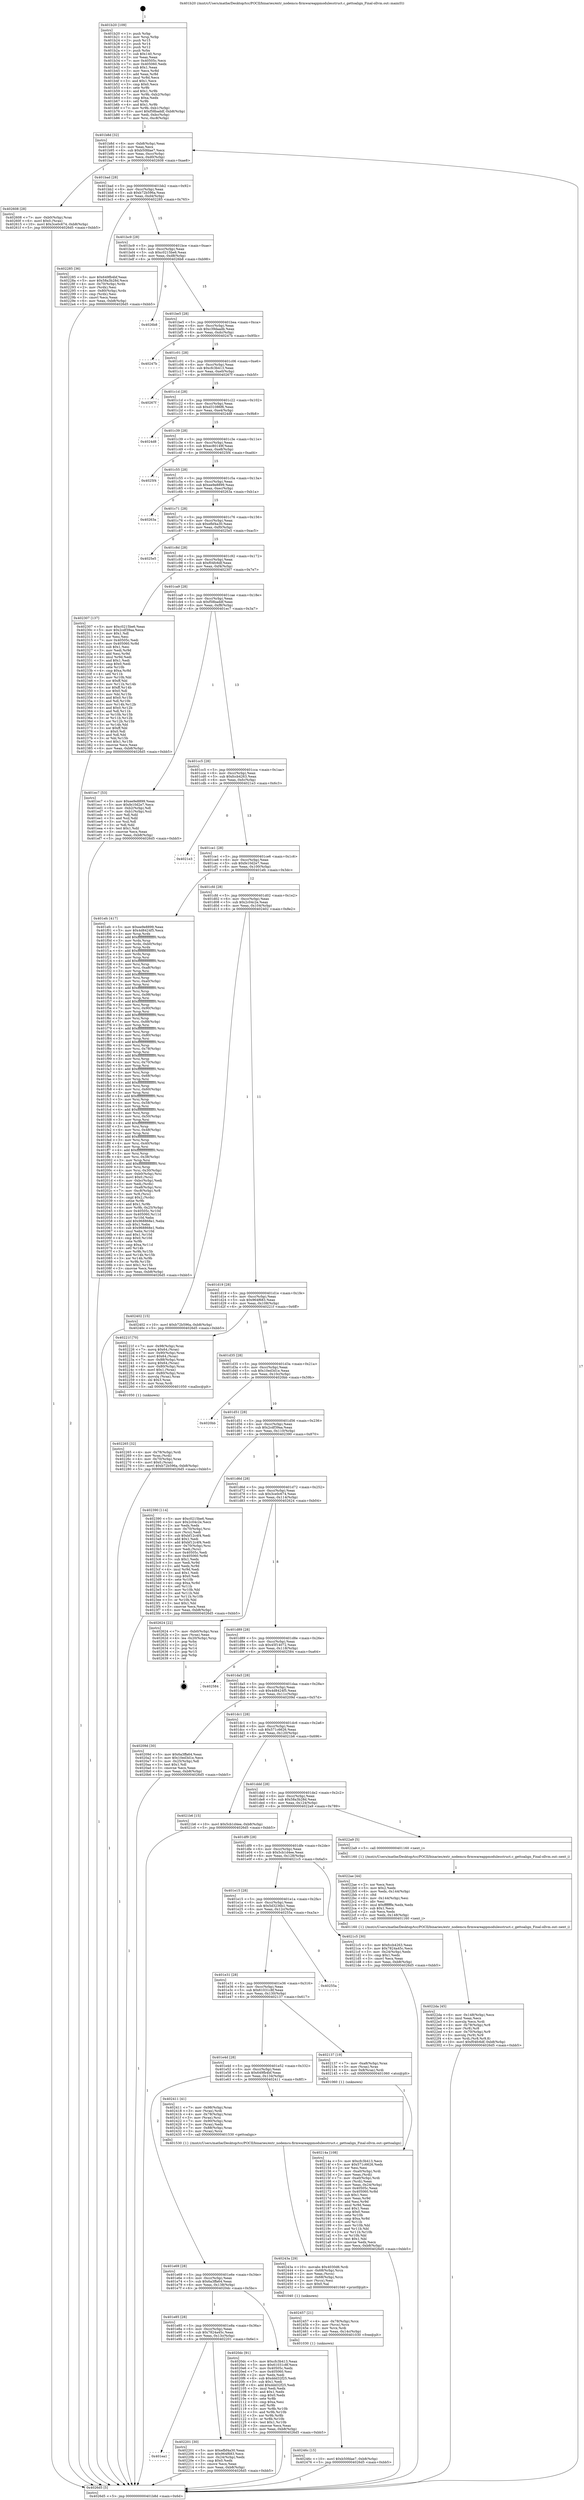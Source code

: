 digraph "0x401b20" {
  label = "0x401b20 (/mnt/c/Users/mathe/Desktop/tcc/POCII/binaries/extr_nodemcu-firmwareappmodulesstruct.c_gettoalign_Final-ollvm.out::main(0))"
  labelloc = "t"
  node[shape=record]

  Entry [label="",width=0.3,height=0.3,shape=circle,fillcolor=black,style=filled]
  "0x401b8d" [label="{
     0x401b8d [32]\l
     | [instrs]\l
     &nbsp;&nbsp;0x401b8d \<+6\>: mov -0xb8(%rbp),%eax\l
     &nbsp;&nbsp;0x401b93 \<+2\>: mov %eax,%ecx\l
     &nbsp;&nbsp;0x401b95 \<+6\>: sub $0xb50fdae7,%ecx\l
     &nbsp;&nbsp;0x401b9b \<+6\>: mov %eax,-0xcc(%rbp)\l
     &nbsp;&nbsp;0x401ba1 \<+6\>: mov %ecx,-0xd0(%rbp)\l
     &nbsp;&nbsp;0x401ba7 \<+6\>: je 0000000000402608 \<main+0xae8\>\l
  }"]
  "0x402608" [label="{
     0x402608 [28]\l
     | [instrs]\l
     &nbsp;&nbsp;0x402608 \<+7\>: mov -0xb0(%rbp),%rax\l
     &nbsp;&nbsp;0x40260f \<+6\>: movl $0x0,(%rax)\l
     &nbsp;&nbsp;0x402615 \<+10\>: movl $0x3ce0c674,-0xb8(%rbp)\l
     &nbsp;&nbsp;0x40261f \<+5\>: jmp 00000000004026d5 \<main+0xbb5\>\l
  }"]
  "0x401bad" [label="{
     0x401bad [28]\l
     | [instrs]\l
     &nbsp;&nbsp;0x401bad \<+5\>: jmp 0000000000401bb2 \<main+0x92\>\l
     &nbsp;&nbsp;0x401bb2 \<+6\>: mov -0xcc(%rbp),%eax\l
     &nbsp;&nbsp;0x401bb8 \<+5\>: sub $0xb72b596a,%eax\l
     &nbsp;&nbsp;0x401bbd \<+6\>: mov %eax,-0xd4(%rbp)\l
     &nbsp;&nbsp;0x401bc3 \<+6\>: je 0000000000402285 \<main+0x765\>\l
  }"]
  Exit [label="",width=0.3,height=0.3,shape=circle,fillcolor=black,style=filled,peripheries=2]
  "0x402285" [label="{
     0x402285 [36]\l
     | [instrs]\l
     &nbsp;&nbsp;0x402285 \<+5\>: mov $0x649fb4bf,%eax\l
     &nbsp;&nbsp;0x40228a \<+5\>: mov $0x58a3b28d,%ecx\l
     &nbsp;&nbsp;0x40228f \<+4\>: mov -0x70(%rbp),%rdx\l
     &nbsp;&nbsp;0x402293 \<+2\>: mov (%rdx),%esi\l
     &nbsp;&nbsp;0x402295 \<+4\>: mov -0x80(%rbp),%rdx\l
     &nbsp;&nbsp;0x402299 \<+2\>: cmp (%rdx),%esi\l
     &nbsp;&nbsp;0x40229b \<+3\>: cmovl %ecx,%eax\l
     &nbsp;&nbsp;0x40229e \<+6\>: mov %eax,-0xb8(%rbp)\l
     &nbsp;&nbsp;0x4022a4 \<+5\>: jmp 00000000004026d5 \<main+0xbb5\>\l
  }"]
  "0x401bc9" [label="{
     0x401bc9 [28]\l
     | [instrs]\l
     &nbsp;&nbsp;0x401bc9 \<+5\>: jmp 0000000000401bce \<main+0xae\>\l
     &nbsp;&nbsp;0x401bce \<+6\>: mov -0xcc(%rbp),%eax\l
     &nbsp;&nbsp;0x401bd4 \<+5\>: sub $0xc0215be6,%eax\l
     &nbsp;&nbsp;0x401bd9 \<+6\>: mov %eax,-0xd8(%rbp)\l
     &nbsp;&nbsp;0x401bdf \<+6\>: je 00000000004026b8 \<main+0xb98\>\l
  }"]
  "0x40246c" [label="{
     0x40246c [15]\l
     | [instrs]\l
     &nbsp;&nbsp;0x40246c \<+10\>: movl $0xb50fdae7,-0xb8(%rbp)\l
     &nbsp;&nbsp;0x402476 \<+5\>: jmp 00000000004026d5 \<main+0xbb5\>\l
  }"]
  "0x4026b8" [label="{
     0x4026b8\l
  }", style=dashed]
  "0x401be5" [label="{
     0x401be5 [28]\l
     | [instrs]\l
     &nbsp;&nbsp;0x401be5 \<+5\>: jmp 0000000000401bea \<main+0xca\>\l
     &nbsp;&nbsp;0x401bea \<+6\>: mov -0xcc(%rbp),%eax\l
     &nbsp;&nbsp;0x401bf0 \<+5\>: sub $0xc39daadb,%eax\l
     &nbsp;&nbsp;0x401bf5 \<+6\>: mov %eax,-0xdc(%rbp)\l
     &nbsp;&nbsp;0x401bfb \<+6\>: je 000000000040247b \<main+0x95b\>\l
  }"]
  "0x402457" [label="{
     0x402457 [21]\l
     | [instrs]\l
     &nbsp;&nbsp;0x402457 \<+4\>: mov -0x78(%rbp),%rcx\l
     &nbsp;&nbsp;0x40245b \<+3\>: mov (%rcx),%rcx\l
     &nbsp;&nbsp;0x40245e \<+3\>: mov %rcx,%rdi\l
     &nbsp;&nbsp;0x402461 \<+6\>: mov %eax,-0x14c(%rbp)\l
     &nbsp;&nbsp;0x402467 \<+5\>: call 0000000000401030 \<free@plt\>\l
     | [calls]\l
     &nbsp;&nbsp;0x401030 \{1\} (unknown)\l
  }"]
  "0x40247b" [label="{
     0x40247b\l
  }", style=dashed]
  "0x401c01" [label="{
     0x401c01 [28]\l
     | [instrs]\l
     &nbsp;&nbsp;0x401c01 \<+5\>: jmp 0000000000401c06 \<main+0xe6\>\l
     &nbsp;&nbsp;0x401c06 \<+6\>: mov -0xcc(%rbp),%eax\l
     &nbsp;&nbsp;0x401c0c \<+5\>: sub $0xcfc3b413,%eax\l
     &nbsp;&nbsp;0x401c11 \<+6\>: mov %eax,-0xe0(%rbp)\l
     &nbsp;&nbsp;0x401c17 \<+6\>: je 000000000040267f \<main+0xb5f\>\l
  }"]
  "0x40243a" [label="{
     0x40243a [29]\l
     | [instrs]\l
     &nbsp;&nbsp;0x40243a \<+10\>: movabs $0x4030d6,%rdi\l
     &nbsp;&nbsp;0x402444 \<+4\>: mov -0x68(%rbp),%rcx\l
     &nbsp;&nbsp;0x402448 \<+2\>: mov %eax,(%rcx)\l
     &nbsp;&nbsp;0x40244a \<+4\>: mov -0x68(%rbp),%rcx\l
     &nbsp;&nbsp;0x40244e \<+2\>: mov (%rcx),%esi\l
     &nbsp;&nbsp;0x402450 \<+2\>: mov $0x0,%al\l
     &nbsp;&nbsp;0x402452 \<+5\>: call 0000000000401040 \<printf@plt\>\l
     | [calls]\l
     &nbsp;&nbsp;0x401040 \{1\} (unknown)\l
  }"]
  "0x40267f" [label="{
     0x40267f\l
  }", style=dashed]
  "0x401c1d" [label="{
     0x401c1d [28]\l
     | [instrs]\l
     &nbsp;&nbsp;0x401c1d \<+5\>: jmp 0000000000401c22 \<main+0x102\>\l
     &nbsp;&nbsp;0x401c22 \<+6\>: mov -0xcc(%rbp),%eax\l
     &nbsp;&nbsp;0x401c28 \<+5\>: sub $0xd31086f6,%eax\l
     &nbsp;&nbsp;0x401c2d \<+6\>: mov %eax,-0xe4(%rbp)\l
     &nbsp;&nbsp;0x401c33 \<+6\>: je 00000000004024d8 \<main+0x9b8\>\l
  }"]
  "0x4022da" [label="{
     0x4022da [45]\l
     | [instrs]\l
     &nbsp;&nbsp;0x4022da \<+6\>: mov -0x148(%rbp),%ecx\l
     &nbsp;&nbsp;0x4022e0 \<+3\>: imul %eax,%ecx\l
     &nbsp;&nbsp;0x4022e3 \<+3\>: movslq %ecx,%rdi\l
     &nbsp;&nbsp;0x4022e6 \<+4\>: mov -0x78(%rbp),%r8\l
     &nbsp;&nbsp;0x4022ea \<+3\>: mov (%r8),%r8\l
     &nbsp;&nbsp;0x4022ed \<+4\>: mov -0x70(%rbp),%r9\l
     &nbsp;&nbsp;0x4022f1 \<+3\>: movslq (%r9),%r9\l
     &nbsp;&nbsp;0x4022f4 \<+4\>: mov %rdi,(%r8,%r9,8)\l
     &nbsp;&nbsp;0x4022f8 \<+10\>: movl $0xf04fc6df,-0xb8(%rbp)\l
     &nbsp;&nbsp;0x402302 \<+5\>: jmp 00000000004026d5 \<main+0xbb5\>\l
  }"]
  "0x4024d8" [label="{
     0x4024d8\l
  }", style=dashed]
  "0x401c39" [label="{
     0x401c39 [28]\l
     | [instrs]\l
     &nbsp;&nbsp;0x401c39 \<+5\>: jmp 0000000000401c3e \<main+0x11e\>\l
     &nbsp;&nbsp;0x401c3e \<+6\>: mov -0xcc(%rbp),%eax\l
     &nbsp;&nbsp;0x401c44 \<+5\>: sub $0xec80149f,%eax\l
     &nbsp;&nbsp;0x401c49 \<+6\>: mov %eax,-0xe8(%rbp)\l
     &nbsp;&nbsp;0x401c4f \<+6\>: je 00000000004025f4 \<main+0xad4\>\l
  }"]
  "0x4022ae" [label="{
     0x4022ae [44]\l
     | [instrs]\l
     &nbsp;&nbsp;0x4022ae \<+2\>: xor %ecx,%ecx\l
     &nbsp;&nbsp;0x4022b0 \<+5\>: mov $0x2,%edx\l
     &nbsp;&nbsp;0x4022b5 \<+6\>: mov %edx,-0x144(%rbp)\l
     &nbsp;&nbsp;0x4022bb \<+1\>: cltd\l
     &nbsp;&nbsp;0x4022bc \<+6\>: mov -0x144(%rbp),%esi\l
     &nbsp;&nbsp;0x4022c2 \<+2\>: idiv %esi\l
     &nbsp;&nbsp;0x4022c4 \<+6\>: imul $0xfffffffe,%edx,%edx\l
     &nbsp;&nbsp;0x4022ca \<+3\>: sub $0x1,%ecx\l
     &nbsp;&nbsp;0x4022cd \<+2\>: sub %ecx,%edx\l
     &nbsp;&nbsp;0x4022cf \<+6\>: mov %edx,-0x148(%rbp)\l
     &nbsp;&nbsp;0x4022d5 \<+5\>: call 0000000000401160 \<next_i\>\l
     | [calls]\l
     &nbsp;&nbsp;0x401160 \{1\} (/mnt/c/Users/mathe/Desktop/tcc/POCII/binaries/extr_nodemcu-firmwareappmodulesstruct.c_gettoalign_Final-ollvm.out::next_i)\l
  }"]
  "0x4025f4" [label="{
     0x4025f4\l
  }", style=dashed]
  "0x401c55" [label="{
     0x401c55 [28]\l
     | [instrs]\l
     &nbsp;&nbsp;0x401c55 \<+5\>: jmp 0000000000401c5a \<main+0x13a\>\l
     &nbsp;&nbsp;0x401c5a \<+6\>: mov -0xcc(%rbp),%eax\l
     &nbsp;&nbsp;0x401c60 \<+5\>: sub $0xee9e8899,%eax\l
     &nbsp;&nbsp;0x401c65 \<+6\>: mov %eax,-0xec(%rbp)\l
     &nbsp;&nbsp;0x401c6b \<+6\>: je 000000000040263a \<main+0xb1a\>\l
  }"]
  "0x402265" [label="{
     0x402265 [32]\l
     | [instrs]\l
     &nbsp;&nbsp;0x402265 \<+4\>: mov -0x78(%rbp),%rdi\l
     &nbsp;&nbsp;0x402269 \<+3\>: mov %rax,(%rdi)\l
     &nbsp;&nbsp;0x40226c \<+4\>: mov -0x70(%rbp),%rax\l
     &nbsp;&nbsp;0x402270 \<+6\>: movl $0x0,(%rax)\l
     &nbsp;&nbsp;0x402276 \<+10\>: movl $0xb72b596a,-0xb8(%rbp)\l
     &nbsp;&nbsp;0x402280 \<+5\>: jmp 00000000004026d5 \<main+0xbb5\>\l
  }"]
  "0x40263a" [label="{
     0x40263a\l
  }", style=dashed]
  "0x401c71" [label="{
     0x401c71 [28]\l
     | [instrs]\l
     &nbsp;&nbsp;0x401c71 \<+5\>: jmp 0000000000401c76 \<main+0x156\>\l
     &nbsp;&nbsp;0x401c76 \<+6\>: mov -0xcc(%rbp),%eax\l
     &nbsp;&nbsp;0x401c7c \<+5\>: sub $0xefbf4a30,%eax\l
     &nbsp;&nbsp;0x401c81 \<+6\>: mov %eax,-0xf0(%rbp)\l
     &nbsp;&nbsp;0x401c87 \<+6\>: je 00000000004025e5 \<main+0xac5\>\l
  }"]
  "0x401ea1" [label="{
     0x401ea1\l
  }", style=dashed]
  "0x4025e5" [label="{
     0x4025e5\l
  }", style=dashed]
  "0x401c8d" [label="{
     0x401c8d [28]\l
     | [instrs]\l
     &nbsp;&nbsp;0x401c8d \<+5\>: jmp 0000000000401c92 \<main+0x172\>\l
     &nbsp;&nbsp;0x401c92 \<+6\>: mov -0xcc(%rbp),%eax\l
     &nbsp;&nbsp;0x401c98 \<+5\>: sub $0xf04fc6df,%eax\l
     &nbsp;&nbsp;0x401c9d \<+6\>: mov %eax,-0xf4(%rbp)\l
     &nbsp;&nbsp;0x401ca3 \<+6\>: je 0000000000402307 \<main+0x7e7\>\l
  }"]
  "0x402201" [label="{
     0x402201 [30]\l
     | [instrs]\l
     &nbsp;&nbsp;0x402201 \<+5\>: mov $0xefbf4a30,%eax\l
     &nbsp;&nbsp;0x402206 \<+5\>: mov $0x964f683,%ecx\l
     &nbsp;&nbsp;0x40220b \<+3\>: mov -0x24(%rbp),%edx\l
     &nbsp;&nbsp;0x40220e \<+3\>: cmp $0x0,%edx\l
     &nbsp;&nbsp;0x402211 \<+3\>: cmove %ecx,%eax\l
     &nbsp;&nbsp;0x402214 \<+6\>: mov %eax,-0xb8(%rbp)\l
     &nbsp;&nbsp;0x40221a \<+5\>: jmp 00000000004026d5 \<main+0xbb5\>\l
  }"]
  "0x402307" [label="{
     0x402307 [137]\l
     | [instrs]\l
     &nbsp;&nbsp;0x402307 \<+5\>: mov $0xc0215be6,%eax\l
     &nbsp;&nbsp;0x40230c \<+5\>: mov $0x2cdf39aa,%ecx\l
     &nbsp;&nbsp;0x402311 \<+2\>: mov $0x1,%dl\l
     &nbsp;&nbsp;0x402313 \<+2\>: xor %esi,%esi\l
     &nbsp;&nbsp;0x402315 \<+7\>: mov 0x40505c,%edi\l
     &nbsp;&nbsp;0x40231c \<+8\>: mov 0x405060,%r8d\l
     &nbsp;&nbsp;0x402324 \<+3\>: sub $0x1,%esi\l
     &nbsp;&nbsp;0x402327 \<+3\>: mov %edi,%r9d\l
     &nbsp;&nbsp;0x40232a \<+3\>: add %esi,%r9d\l
     &nbsp;&nbsp;0x40232d \<+4\>: imul %r9d,%edi\l
     &nbsp;&nbsp;0x402331 \<+3\>: and $0x1,%edi\l
     &nbsp;&nbsp;0x402334 \<+3\>: cmp $0x0,%edi\l
     &nbsp;&nbsp;0x402337 \<+4\>: sete %r10b\l
     &nbsp;&nbsp;0x40233b \<+4\>: cmp $0xa,%r8d\l
     &nbsp;&nbsp;0x40233f \<+4\>: setl %r11b\l
     &nbsp;&nbsp;0x402343 \<+3\>: mov %r10b,%bl\l
     &nbsp;&nbsp;0x402346 \<+3\>: xor $0xff,%bl\l
     &nbsp;&nbsp;0x402349 \<+3\>: mov %r11b,%r14b\l
     &nbsp;&nbsp;0x40234c \<+4\>: xor $0xff,%r14b\l
     &nbsp;&nbsp;0x402350 \<+3\>: xor $0x0,%dl\l
     &nbsp;&nbsp;0x402353 \<+3\>: mov %bl,%r15b\l
     &nbsp;&nbsp;0x402356 \<+4\>: and $0x0,%r15b\l
     &nbsp;&nbsp;0x40235a \<+3\>: and %dl,%r10b\l
     &nbsp;&nbsp;0x40235d \<+3\>: mov %r14b,%r12b\l
     &nbsp;&nbsp;0x402360 \<+4\>: and $0x0,%r12b\l
     &nbsp;&nbsp;0x402364 \<+3\>: and %dl,%r11b\l
     &nbsp;&nbsp;0x402367 \<+3\>: or %r10b,%r15b\l
     &nbsp;&nbsp;0x40236a \<+3\>: or %r11b,%r12b\l
     &nbsp;&nbsp;0x40236d \<+3\>: xor %r12b,%r15b\l
     &nbsp;&nbsp;0x402370 \<+3\>: or %r14b,%bl\l
     &nbsp;&nbsp;0x402373 \<+3\>: xor $0xff,%bl\l
     &nbsp;&nbsp;0x402376 \<+3\>: or $0x0,%dl\l
     &nbsp;&nbsp;0x402379 \<+2\>: and %dl,%bl\l
     &nbsp;&nbsp;0x40237b \<+3\>: or %bl,%r15b\l
     &nbsp;&nbsp;0x40237e \<+4\>: test $0x1,%r15b\l
     &nbsp;&nbsp;0x402382 \<+3\>: cmovne %ecx,%eax\l
     &nbsp;&nbsp;0x402385 \<+6\>: mov %eax,-0xb8(%rbp)\l
     &nbsp;&nbsp;0x40238b \<+5\>: jmp 00000000004026d5 \<main+0xbb5\>\l
  }"]
  "0x401ca9" [label="{
     0x401ca9 [28]\l
     | [instrs]\l
     &nbsp;&nbsp;0x401ca9 \<+5\>: jmp 0000000000401cae \<main+0x18e\>\l
     &nbsp;&nbsp;0x401cae \<+6\>: mov -0xcc(%rbp),%eax\l
     &nbsp;&nbsp;0x401cb4 \<+5\>: sub $0xf58baddf,%eax\l
     &nbsp;&nbsp;0x401cb9 \<+6\>: mov %eax,-0xf8(%rbp)\l
     &nbsp;&nbsp;0x401cbf \<+6\>: je 0000000000401ec7 \<main+0x3a7\>\l
  }"]
  "0x40214a" [label="{
     0x40214a [108]\l
     | [instrs]\l
     &nbsp;&nbsp;0x40214a \<+5\>: mov $0xcfc3b413,%ecx\l
     &nbsp;&nbsp;0x40214f \<+5\>: mov $0x571c6626,%edx\l
     &nbsp;&nbsp;0x402154 \<+2\>: xor %esi,%esi\l
     &nbsp;&nbsp;0x402156 \<+7\>: mov -0xa0(%rbp),%rdi\l
     &nbsp;&nbsp;0x40215d \<+2\>: mov %eax,(%rdi)\l
     &nbsp;&nbsp;0x40215f \<+7\>: mov -0xa0(%rbp),%rdi\l
     &nbsp;&nbsp;0x402166 \<+2\>: mov (%rdi),%eax\l
     &nbsp;&nbsp;0x402168 \<+3\>: mov %eax,-0x24(%rbp)\l
     &nbsp;&nbsp;0x40216b \<+7\>: mov 0x40505c,%eax\l
     &nbsp;&nbsp;0x402172 \<+8\>: mov 0x405060,%r8d\l
     &nbsp;&nbsp;0x40217a \<+3\>: sub $0x1,%esi\l
     &nbsp;&nbsp;0x40217d \<+3\>: mov %eax,%r9d\l
     &nbsp;&nbsp;0x402180 \<+3\>: add %esi,%r9d\l
     &nbsp;&nbsp;0x402183 \<+4\>: imul %r9d,%eax\l
     &nbsp;&nbsp;0x402187 \<+3\>: and $0x1,%eax\l
     &nbsp;&nbsp;0x40218a \<+3\>: cmp $0x0,%eax\l
     &nbsp;&nbsp;0x40218d \<+4\>: sete %r10b\l
     &nbsp;&nbsp;0x402191 \<+4\>: cmp $0xa,%r8d\l
     &nbsp;&nbsp;0x402195 \<+4\>: setl %r11b\l
     &nbsp;&nbsp;0x402199 \<+3\>: mov %r10b,%bl\l
     &nbsp;&nbsp;0x40219c \<+3\>: and %r11b,%bl\l
     &nbsp;&nbsp;0x40219f \<+3\>: xor %r11b,%r10b\l
     &nbsp;&nbsp;0x4021a2 \<+3\>: or %r10b,%bl\l
     &nbsp;&nbsp;0x4021a5 \<+3\>: test $0x1,%bl\l
     &nbsp;&nbsp;0x4021a8 \<+3\>: cmovne %edx,%ecx\l
     &nbsp;&nbsp;0x4021ab \<+6\>: mov %ecx,-0xb8(%rbp)\l
     &nbsp;&nbsp;0x4021b1 \<+5\>: jmp 00000000004026d5 \<main+0xbb5\>\l
  }"]
  "0x401ec7" [label="{
     0x401ec7 [53]\l
     | [instrs]\l
     &nbsp;&nbsp;0x401ec7 \<+5\>: mov $0xee9e8899,%eax\l
     &nbsp;&nbsp;0x401ecc \<+5\>: mov $0xfe10d2e7,%ecx\l
     &nbsp;&nbsp;0x401ed1 \<+6\>: mov -0xb2(%rbp),%dl\l
     &nbsp;&nbsp;0x401ed7 \<+7\>: mov -0xb1(%rbp),%sil\l
     &nbsp;&nbsp;0x401ede \<+3\>: mov %dl,%dil\l
     &nbsp;&nbsp;0x401ee1 \<+3\>: and %sil,%dil\l
     &nbsp;&nbsp;0x401ee4 \<+3\>: xor %sil,%dl\l
     &nbsp;&nbsp;0x401ee7 \<+3\>: or %dl,%dil\l
     &nbsp;&nbsp;0x401eea \<+4\>: test $0x1,%dil\l
     &nbsp;&nbsp;0x401eee \<+3\>: cmovne %ecx,%eax\l
     &nbsp;&nbsp;0x401ef1 \<+6\>: mov %eax,-0xb8(%rbp)\l
     &nbsp;&nbsp;0x401ef7 \<+5\>: jmp 00000000004026d5 \<main+0xbb5\>\l
  }"]
  "0x401cc5" [label="{
     0x401cc5 [28]\l
     | [instrs]\l
     &nbsp;&nbsp;0x401cc5 \<+5\>: jmp 0000000000401cca \<main+0x1aa\>\l
     &nbsp;&nbsp;0x401cca \<+6\>: mov -0xcc(%rbp),%eax\l
     &nbsp;&nbsp;0x401cd0 \<+5\>: sub $0xfccb4263,%eax\l
     &nbsp;&nbsp;0x401cd5 \<+6\>: mov %eax,-0xfc(%rbp)\l
     &nbsp;&nbsp;0x401cdb \<+6\>: je 00000000004021e3 \<main+0x6c3\>\l
  }"]
  "0x4026d5" [label="{
     0x4026d5 [5]\l
     | [instrs]\l
     &nbsp;&nbsp;0x4026d5 \<+5\>: jmp 0000000000401b8d \<main+0x6d\>\l
  }"]
  "0x401b20" [label="{
     0x401b20 [109]\l
     | [instrs]\l
     &nbsp;&nbsp;0x401b20 \<+1\>: push %rbp\l
     &nbsp;&nbsp;0x401b21 \<+3\>: mov %rsp,%rbp\l
     &nbsp;&nbsp;0x401b24 \<+2\>: push %r15\l
     &nbsp;&nbsp;0x401b26 \<+2\>: push %r14\l
     &nbsp;&nbsp;0x401b28 \<+2\>: push %r12\l
     &nbsp;&nbsp;0x401b2a \<+1\>: push %rbx\l
     &nbsp;&nbsp;0x401b2b \<+7\>: sub $0x140,%rsp\l
     &nbsp;&nbsp;0x401b32 \<+2\>: xor %eax,%eax\l
     &nbsp;&nbsp;0x401b34 \<+7\>: mov 0x40505c,%ecx\l
     &nbsp;&nbsp;0x401b3b \<+7\>: mov 0x405060,%edx\l
     &nbsp;&nbsp;0x401b42 \<+3\>: sub $0x1,%eax\l
     &nbsp;&nbsp;0x401b45 \<+3\>: mov %ecx,%r8d\l
     &nbsp;&nbsp;0x401b48 \<+3\>: add %eax,%r8d\l
     &nbsp;&nbsp;0x401b4b \<+4\>: imul %r8d,%ecx\l
     &nbsp;&nbsp;0x401b4f \<+3\>: and $0x1,%ecx\l
     &nbsp;&nbsp;0x401b52 \<+3\>: cmp $0x0,%ecx\l
     &nbsp;&nbsp;0x401b55 \<+4\>: sete %r9b\l
     &nbsp;&nbsp;0x401b59 \<+4\>: and $0x1,%r9b\l
     &nbsp;&nbsp;0x401b5d \<+7\>: mov %r9b,-0xb2(%rbp)\l
     &nbsp;&nbsp;0x401b64 \<+3\>: cmp $0xa,%edx\l
     &nbsp;&nbsp;0x401b67 \<+4\>: setl %r9b\l
     &nbsp;&nbsp;0x401b6b \<+4\>: and $0x1,%r9b\l
     &nbsp;&nbsp;0x401b6f \<+7\>: mov %r9b,-0xb1(%rbp)\l
     &nbsp;&nbsp;0x401b76 \<+10\>: movl $0xf58baddf,-0xb8(%rbp)\l
     &nbsp;&nbsp;0x401b80 \<+6\>: mov %edi,-0xbc(%rbp)\l
     &nbsp;&nbsp;0x401b86 \<+7\>: mov %rsi,-0xc8(%rbp)\l
  }"]
  "0x401e85" [label="{
     0x401e85 [28]\l
     | [instrs]\l
     &nbsp;&nbsp;0x401e85 \<+5\>: jmp 0000000000401e8a \<main+0x36a\>\l
     &nbsp;&nbsp;0x401e8a \<+6\>: mov -0xcc(%rbp),%eax\l
     &nbsp;&nbsp;0x401e90 \<+5\>: sub $0x7824a45c,%eax\l
     &nbsp;&nbsp;0x401e95 \<+6\>: mov %eax,-0x13c(%rbp)\l
     &nbsp;&nbsp;0x401e9b \<+6\>: je 0000000000402201 \<main+0x6e1\>\l
  }"]
  "0x4021e3" [label="{
     0x4021e3\l
  }", style=dashed]
  "0x401ce1" [label="{
     0x401ce1 [28]\l
     | [instrs]\l
     &nbsp;&nbsp;0x401ce1 \<+5\>: jmp 0000000000401ce6 \<main+0x1c6\>\l
     &nbsp;&nbsp;0x401ce6 \<+6\>: mov -0xcc(%rbp),%eax\l
     &nbsp;&nbsp;0x401cec \<+5\>: sub $0xfe10d2e7,%eax\l
     &nbsp;&nbsp;0x401cf1 \<+6\>: mov %eax,-0x100(%rbp)\l
     &nbsp;&nbsp;0x401cf7 \<+6\>: je 0000000000401efc \<main+0x3dc\>\l
  }"]
  "0x4020dc" [label="{
     0x4020dc [91]\l
     | [instrs]\l
     &nbsp;&nbsp;0x4020dc \<+5\>: mov $0xcfc3b413,%eax\l
     &nbsp;&nbsp;0x4020e1 \<+5\>: mov $0x61031c8f,%ecx\l
     &nbsp;&nbsp;0x4020e6 \<+7\>: mov 0x40505c,%edx\l
     &nbsp;&nbsp;0x4020ed \<+7\>: mov 0x405060,%esi\l
     &nbsp;&nbsp;0x4020f4 \<+2\>: mov %edx,%edi\l
     &nbsp;&nbsp;0x4020f6 \<+6\>: sub $0xddd32f25,%edi\l
     &nbsp;&nbsp;0x4020fc \<+3\>: sub $0x1,%edi\l
     &nbsp;&nbsp;0x4020ff \<+6\>: add $0xddd32f25,%edi\l
     &nbsp;&nbsp;0x402105 \<+3\>: imul %edi,%edx\l
     &nbsp;&nbsp;0x402108 \<+3\>: and $0x1,%edx\l
     &nbsp;&nbsp;0x40210b \<+3\>: cmp $0x0,%edx\l
     &nbsp;&nbsp;0x40210e \<+4\>: sete %r8b\l
     &nbsp;&nbsp;0x402112 \<+3\>: cmp $0xa,%esi\l
     &nbsp;&nbsp;0x402115 \<+4\>: setl %r9b\l
     &nbsp;&nbsp;0x402119 \<+3\>: mov %r8b,%r10b\l
     &nbsp;&nbsp;0x40211c \<+3\>: and %r9b,%r10b\l
     &nbsp;&nbsp;0x40211f \<+3\>: xor %r9b,%r8b\l
     &nbsp;&nbsp;0x402122 \<+3\>: or %r8b,%r10b\l
     &nbsp;&nbsp;0x402125 \<+4\>: test $0x1,%r10b\l
     &nbsp;&nbsp;0x402129 \<+3\>: cmovne %ecx,%eax\l
     &nbsp;&nbsp;0x40212c \<+6\>: mov %eax,-0xb8(%rbp)\l
     &nbsp;&nbsp;0x402132 \<+5\>: jmp 00000000004026d5 \<main+0xbb5\>\l
  }"]
  "0x401efc" [label="{
     0x401efc [417]\l
     | [instrs]\l
     &nbsp;&nbsp;0x401efc \<+5\>: mov $0xee9e8899,%eax\l
     &nbsp;&nbsp;0x401f01 \<+5\>: mov $0x4d8424f5,%ecx\l
     &nbsp;&nbsp;0x401f06 \<+3\>: mov %rsp,%rdx\l
     &nbsp;&nbsp;0x401f09 \<+4\>: add $0xfffffffffffffff0,%rdx\l
     &nbsp;&nbsp;0x401f0d \<+3\>: mov %rdx,%rsp\l
     &nbsp;&nbsp;0x401f10 \<+7\>: mov %rdx,-0xb0(%rbp)\l
     &nbsp;&nbsp;0x401f17 \<+3\>: mov %rsp,%rdx\l
     &nbsp;&nbsp;0x401f1a \<+4\>: add $0xfffffffffffffff0,%rdx\l
     &nbsp;&nbsp;0x401f1e \<+3\>: mov %rdx,%rsp\l
     &nbsp;&nbsp;0x401f21 \<+3\>: mov %rsp,%rsi\l
     &nbsp;&nbsp;0x401f24 \<+4\>: add $0xfffffffffffffff0,%rsi\l
     &nbsp;&nbsp;0x401f28 \<+3\>: mov %rsi,%rsp\l
     &nbsp;&nbsp;0x401f2b \<+7\>: mov %rsi,-0xa8(%rbp)\l
     &nbsp;&nbsp;0x401f32 \<+3\>: mov %rsp,%rsi\l
     &nbsp;&nbsp;0x401f35 \<+4\>: add $0xfffffffffffffff0,%rsi\l
     &nbsp;&nbsp;0x401f39 \<+3\>: mov %rsi,%rsp\l
     &nbsp;&nbsp;0x401f3c \<+7\>: mov %rsi,-0xa0(%rbp)\l
     &nbsp;&nbsp;0x401f43 \<+3\>: mov %rsp,%rsi\l
     &nbsp;&nbsp;0x401f46 \<+4\>: add $0xfffffffffffffff0,%rsi\l
     &nbsp;&nbsp;0x401f4a \<+3\>: mov %rsi,%rsp\l
     &nbsp;&nbsp;0x401f4d \<+7\>: mov %rsi,-0x98(%rbp)\l
     &nbsp;&nbsp;0x401f54 \<+3\>: mov %rsp,%rsi\l
     &nbsp;&nbsp;0x401f57 \<+4\>: add $0xfffffffffffffff0,%rsi\l
     &nbsp;&nbsp;0x401f5b \<+3\>: mov %rsi,%rsp\l
     &nbsp;&nbsp;0x401f5e \<+7\>: mov %rsi,-0x90(%rbp)\l
     &nbsp;&nbsp;0x401f65 \<+3\>: mov %rsp,%rsi\l
     &nbsp;&nbsp;0x401f68 \<+4\>: add $0xfffffffffffffff0,%rsi\l
     &nbsp;&nbsp;0x401f6c \<+3\>: mov %rsi,%rsp\l
     &nbsp;&nbsp;0x401f6f \<+7\>: mov %rsi,-0x88(%rbp)\l
     &nbsp;&nbsp;0x401f76 \<+3\>: mov %rsp,%rsi\l
     &nbsp;&nbsp;0x401f79 \<+4\>: add $0xfffffffffffffff0,%rsi\l
     &nbsp;&nbsp;0x401f7d \<+3\>: mov %rsi,%rsp\l
     &nbsp;&nbsp;0x401f80 \<+4\>: mov %rsi,-0x80(%rbp)\l
     &nbsp;&nbsp;0x401f84 \<+3\>: mov %rsp,%rsi\l
     &nbsp;&nbsp;0x401f87 \<+4\>: add $0xfffffffffffffff0,%rsi\l
     &nbsp;&nbsp;0x401f8b \<+3\>: mov %rsi,%rsp\l
     &nbsp;&nbsp;0x401f8e \<+4\>: mov %rsi,-0x78(%rbp)\l
     &nbsp;&nbsp;0x401f92 \<+3\>: mov %rsp,%rsi\l
     &nbsp;&nbsp;0x401f95 \<+4\>: add $0xfffffffffffffff0,%rsi\l
     &nbsp;&nbsp;0x401f99 \<+3\>: mov %rsi,%rsp\l
     &nbsp;&nbsp;0x401f9c \<+4\>: mov %rsi,-0x70(%rbp)\l
     &nbsp;&nbsp;0x401fa0 \<+3\>: mov %rsp,%rsi\l
     &nbsp;&nbsp;0x401fa3 \<+4\>: add $0xfffffffffffffff0,%rsi\l
     &nbsp;&nbsp;0x401fa7 \<+3\>: mov %rsi,%rsp\l
     &nbsp;&nbsp;0x401faa \<+4\>: mov %rsi,-0x68(%rbp)\l
     &nbsp;&nbsp;0x401fae \<+3\>: mov %rsp,%rsi\l
     &nbsp;&nbsp;0x401fb1 \<+4\>: add $0xfffffffffffffff0,%rsi\l
     &nbsp;&nbsp;0x401fb5 \<+3\>: mov %rsi,%rsp\l
     &nbsp;&nbsp;0x401fb8 \<+4\>: mov %rsi,-0x60(%rbp)\l
     &nbsp;&nbsp;0x401fbc \<+3\>: mov %rsp,%rsi\l
     &nbsp;&nbsp;0x401fbf \<+4\>: add $0xfffffffffffffff0,%rsi\l
     &nbsp;&nbsp;0x401fc3 \<+3\>: mov %rsi,%rsp\l
     &nbsp;&nbsp;0x401fc6 \<+4\>: mov %rsi,-0x58(%rbp)\l
     &nbsp;&nbsp;0x401fca \<+3\>: mov %rsp,%rsi\l
     &nbsp;&nbsp;0x401fcd \<+4\>: add $0xfffffffffffffff0,%rsi\l
     &nbsp;&nbsp;0x401fd1 \<+3\>: mov %rsi,%rsp\l
     &nbsp;&nbsp;0x401fd4 \<+4\>: mov %rsi,-0x50(%rbp)\l
     &nbsp;&nbsp;0x401fd8 \<+3\>: mov %rsp,%rsi\l
     &nbsp;&nbsp;0x401fdb \<+4\>: add $0xfffffffffffffff0,%rsi\l
     &nbsp;&nbsp;0x401fdf \<+3\>: mov %rsi,%rsp\l
     &nbsp;&nbsp;0x401fe2 \<+4\>: mov %rsi,-0x48(%rbp)\l
     &nbsp;&nbsp;0x401fe6 \<+3\>: mov %rsp,%rsi\l
     &nbsp;&nbsp;0x401fe9 \<+4\>: add $0xfffffffffffffff0,%rsi\l
     &nbsp;&nbsp;0x401fed \<+3\>: mov %rsi,%rsp\l
     &nbsp;&nbsp;0x401ff0 \<+4\>: mov %rsi,-0x40(%rbp)\l
     &nbsp;&nbsp;0x401ff4 \<+3\>: mov %rsp,%rsi\l
     &nbsp;&nbsp;0x401ff7 \<+4\>: add $0xfffffffffffffff0,%rsi\l
     &nbsp;&nbsp;0x401ffb \<+3\>: mov %rsi,%rsp\l
     &nbsp;&nbsp;0x401ffe \<+4\>: mov %rsi,-0x38(%rbp)\l
     &nbsp;&nbsp;0x402002 \<+3\>: mov %rsp,%rsi\l
     &nbsp;&nbsp;0x402005 \<+4\>: add $0xfffffffffffffff0,%rsi\l
     &nbsp;&nbsp;0x402009 \<+3\>: mov %rsi,%rsp\l
     &nbsp;&nbsp;0x40200c \<+4\>: mov %rsi,-0x30(%rbp)\l
     &nbsp;&nbsp;0x402010 \<+7\>: mov -0xb0(%rbp),%rsi\l
     &nbsp;&nbsp;0x402017 \<+6\>: movl $0x0,(%rsi)\l
     &nbsp;&nbsp;0x40201d \<+6\>: mov -0xbc(%rbp),%edi\l
     &nbsp;&nbsp;0x402023 \<+2\>: mov %edi,(%rdx)\l
     &nbsp;&nbsp;0x402025 \<+7\>: mov -0xa8(%rbp),%rsi\l
     &nbsp;&nbsp;0x40202c \<+7\>: mov -0xc8(%rbp),%r8\l
     &nbsp;&nbsp;0x402033 \<+3\>: mov %r8,(%rsi)\l
     &nbsp;&nbsp;0x402036 \<+3\>: cmpl $0x2,(%rdx)\l
     &nbsp;&nbsp;0x402039 \<+4\>: setne %r9b\l
     &nbsp;&nbsp;0x40203d \<+4\>: and $0x1,%r9b\l
     &nbsp;&nbsp;0x402041 \<+4\>: mov %r9b,-0x25(%rbp)\l
     &nbsp;&nbsp;0x402045 \<+8\>: mov 0x40505c,%r10d\l
     &nbsp;&nbsp;0x40204d \<+8\>: mov 0x405060,%r11d\l
     &nbsp;&nbsp;0x402055 \<+3\>: mov %r10d,%ebx\l
     &nbsp;&nbsp;0x402058 \<+6\>: add $0x968868e1,%ebx\l
     &nbsp;&nbsp;0x40205e \<+3\>: sub $0x1,%ebx\l
     &nbsp;&nbsp;0x402061 \<+6\>: sub $0x968868e1,%ebx\l
     &nbsp;&nbsp;0x402067 \<+4\>: imul %ebx,%r10d\l
     &nbsp;&nbsp;0x40206b \<+4\>: and $0x1,%r10d\l
     &nbsp;&nbsp;0x40206f \<+4\>: cmp $0x0,%r10d\l
     &nbsp;&nbsp;0x402073 \<+4\>: sete %r9b\l
     &nbsp;&nbsp;0x402077 \<+4\>: cmp $0xa,%r11d\l
     &nbsp;&nbsp;0x40207b \<+4\>: setl %r14b\l
     &nbsp;&nbsp;0x40207f \<+3\>: mov %r9b,%r15b\l
     &nbsp;&nbsp;0x402082 \<+3\>: and %r14b,%r15b\l
     &nbsp;&nbsp;0x402085 \<+3\>: xor %r14b,%r9b\l
     &nbsp;&nbsp;0x402088 \<+3\>: or %r9b,%r15b\l
     &nbsp;&nbsp;0x40208b \<+4\>: test $0x1,%r15b\l
     &nbsp;&nbsp;0x40208f \<+3\>: cmovne %ecx,%eax\l
     &nbsp;&nbsp;0x402092 \<+6\>: mov %eax,-0xb8(%rbp)\l
     &nbsp;&nbsp;0x402098 \<+5\>: jmp 00000000004026d5 \<main+0xbb5\>\l
  }"]
  "0x401cfd" [label="{
     0x401cfd [28]\l
     | [instrs]\l
     &nbsp;&nbsp;0x401cfd \<+5\>: jmp 0000000000401d02 \<main+0x1e2\>\l
     &nbsp;&nbsp;0x401d02 \<+6\>: mov -0xcc(%rbp),%eax\l
     &nbsp;&nbsp;0x401d08 \<+5\>: sub $0x2c04c2e,%eax\l
     &nbsp;&nbsp;0x401d0d \<+6\>: mov %eax,-0x104(%rbp)\l
     &nbsp;&nbsp;0x401d13 \<+6\>: je 0000000000402402 \<main+0x8e2\>\l
  }"]
  "0x401e69" [label="{
     0x401e69 [28]\l
     | [instrs]\l
     &nbsp;&nbsp;0x401e69 \<+5\>: jmp 0000000000401e6e \<main+0x34e\>\l
     &nbsp;&nbsp;0x401e6e \<+6\>: mov -0xcc(%rbp),%eax\l
     &nbsp;&nbsp;0x401e74 \<+5\>: sub $0x6a3ffa64,%eax\l
     &nbsp;&nbsp;0x401e79 \<+6\>: mov %eax,-0x138(%rbp)\l
     &nbsp;&nbsp;0x401e7f \<+6\>: je 00000000004020dc \<main+0x5bc\>\l
  }"]
  "0x402411" [label="{
     0x402411 [41]\l
     | [instrs]\l
     &nbsp;&nbsp;0x402411 \<+7\>: mov -0x98(%rbp),%rax\l
     &nbsp;&nbsp;0x402418 \<+3\>: mov (%rax),%rdi\l
     &nbsp;&nbsp;0x40241b \<+4\>: mov -0x78(%rbp),%rax\l
     &nbsp;&nbsp;0x40241f \<+3\>: mov (%rax),%rsi\l
     &nbsp;&nbsp;0x402422 \<+7\>: mov -0x90(%rbp),%rax\l
     &nbsp;&nbsp;0x402429 \<+2\>: mov (%rax),%edx\l
     &nbsp;&nbsp;0x40242b \<+7\>: mov -0x88(%rbp),%rax\l
     &nbsp;&nbsp;0x402432 \<+3\>: mov (%rax),%rcx\l
     &nbsp;&nbsp;0x402435 \<+5\>: call 0000000000401530 \<gettoalign\>\l
     | [calls]\l
     &nbsp;&nbsp;0x401530 \{1\} (/mnt/c/Users/mathe/Desktop/tcc/POCII/binaries/extr_nodemcu-firmwareappmodulesstruct.c_gettoalign_Final-ollvm.out::gettoalign)\l
  }"]
  "0x402402" [label="{
     0x402402 [15]\l
     | [instrs]\l
     &nbsp;&nbsp;0x402402 \<+10\>: movl $0xb72b596a,-0xb8(%rbp)\l
     &nbsp;&nbsp;0x40240c \<+5\>: jmp 00000000004026d5 \<main+0xbb5\>\l
  }"]
  "0x401d19" [label="{
     0x401d19 [28]\l
     | [instrs]\l
     &nbsp;&nbsp;0x401d19 \<+5\>: jmp 0000000000401d1e \<main+0x1fe\>\l
     &nbsp;&nbsp;0x401d1e \<+6\>: mov -0xcc(%rbp),%eax\l
     &nbsp;&nbsp;0x401d24 \<+5\>: sub $0x964f683,%eax\l
     &nbsp;&nbsp;0x401d29 \<+6\>: mov %eax,-0x108(%rbp)\l
     &nbsp;&nbsp;0x401d2f \<+6\>: je 000000000040221f \<main+0x6ff\>\l
  }"]
  "0x401e4d" [label="{
     0x401e4d [28]\l
     | [instrs]\l
     &nbsp;&nbsp;0x401e4d \<+5\>: jmp 0000000000401e52 \<main+0x332\>\l
     &nbsp;&nbsp;0x401e52 \<+6\>: mov -0xcc(%rbp),%eax\l
     &nbsp;&nbsp;0x401e58 \<+5\>: sub $0x649fb4bf,%eax\l
     &nbsp;&nbsp;0x401e5d \<+6\>: mov %eax,-0x134(%rbp)\l
     &nbsp;&nbsp;0x401e63 \<+6\>: je 0000000000402411 \<main+0x8f1\>\l
  }"]
  "0x40221f" [label="{
     0x40221f [70]\l
     | [instrs]\l
     &nbsp;&nbsp;0x40221f \<+7\>: mov -0x98(%rbp),%rax\l
     &nbsp;&nbsp;0x402226 \<+7\>: movq $0x64,(%rax)\l
     &nbsp;&nbsp;0x40222d \<+7\>: mov -0x90(%rbp),%rax\l
     &nbsp;&nbsp;0x402234 \<+6\>: movl $0x64,(%rax)\l
     &nbsp;&nbsp;0x40223a \<+7\>: mov -0x88(%rbp),%rax\l
     &nbsp;&nbsp;0x402241 \<+7\>: movq $0x64,(%rax)\l
     &nbsp;&nbsp;0x402248 \<+4\>: mov -0x80(%rbp),%rax\l
     &nbsp;&nbsp;0x40224c \<+6\>: movl $0x1,(%rax)\l
     &nbsp;&nbsp;0x402252 \<+4\>: mov -0x80(%rbp),%rax\l
     &nbsp;&nbsp;0x402256 \<+3\>: movslq (%rax),%rax\l
     &nbsp;&nbsp;0x402259 \<+4\>: shl $0x3,%rax\l
     &nbsp;&nbsp;0x40225d \<+3\>: mov %rax,%rdi\l
     &nbsp;&nbsp;0x402260 \<+5\>: call 0000000000401050 \<malloc@plt\>\l
     | [calls]\l
     &nbsp;&nbsp;0x401050 \{1\} (unknown)\l
  }"]
  "0x401d35" [label="{
     0x401d35 [28]\l
     | [instrs]\l
     &nbsp;&nbsp;0x401d35 \<+5\>: jmp 0000000000401d3a \<main+0x21a\>\l
     &nbsp;&nbsp;0x401d3a \<+6\>: mov -0xcc(%rbp),%eax\l
     &nbsp;&nbsp;0x401d40 \<+5\>: sub $0x10ed3d1e,%eax\l
     &nbsp;&nbsp;0x401d45 \<+6\>: mov %eax,-0x10c(%rbp)\l
     &nbsp;&nbsp;0x401d4b \<+6\>: je 00000000004020bb \<main+0x59b\>\l
  }"]
  "0x402137" [label="{
     0x402137 [19]\l
     | [instrs]\l
     &nbsp;&nbsp;0x402137 \<+7\>: mov -0xa8(%rbp),%rax\l
     &nbsp;&nbsp;0x40213e \<+3\>: mov (%rax),%rax\l
     &nbsp;&nbsp;0x402141 \<+4\>: mov 0x8(%rax),%rdi\l
     &nbsp;&nbsp;0x402145 \<+5\>: call 0000000000401060 \<atoi@plt\>\l
     | [calls]\l
     &nbsp;&nbsp;0x401060 \{1\} (unknown)\l
  }"]
  "0x4020bb" [label="{
     0x4020bb\l
  }", style=dashed]
  "0x401d51" [label="{
     0x401d51 [28]\l
     | [instrs]\l
     &nbsp;&nbsp;0x401d51 \<+5\>: jmp 0000000000401d56 \<main+0x236\>\l
     &nbsp;&nbsp;0x401d56 \<+6\>: mov -0xcc(%rbp),%eax\l
     &nbsp;&nbsp;0x401d5c \<+5\>: sub $0x2cdf39aa,%eax\l
     &nbsp;&nbsp;0x401d61 \<+6\>: mov %eax,-0x110(%rbp)\l
     &nbsp;&nbsp;0x401d67 \<+6\>: je 0000000000402390 \<main+0x870\>\l
  }"]
  "0x401e31" [label="{
     0x401e31 [28]\l
     | [instrs]\l
     &nbsp;&nbsp;0x401e31 \<+5\>: jmp 0000000000401e36 \<main+0x316\>\l
     &nbsp;&nbsp;0x401e36 \<+6\>: mov -0xcc(%rbp),%eax\l
     &nbsp;&nbsp;0x401e3c \<+5\>: sub $0x61031c8f,%eax\l
     &nbsp;&nbsp;0x401e41 \<+6\>: mov %eax,-0x130(%rbp)\l
     &nbsp;&nbsp;0x401e47 \<+6\>: je 0000000000402137 \<main+0x617\>\l
  }"]
  "0x402390" [label="{
     0x402390 [114]\l
     | [instrs]\l
     &nbsp;&nbsp;0x402390 \<+5\>: mov $0xc0215be6,%eax\l
     &nbsp;&nbsp;0x402395 \<+5\>: mov $0x2c04c2e,%ecx\l
     &nbsp;&nbsp;0x40239a \<+2\>: xor %edx,%edx\l
     &nbsp;&nbsp;0x40239c \<+4\>: mov -0x70(%rbp),%rsi\l
     &nbsp;&nbsp;0x4023a0 \<+2\>: mov (%rsi),%edi\l
     &nbsp;&nbsp;0x4023a2 \<+6\>: sub $0xbf12c4f4,%edi\l
     &nbsp;&nbsp;0x4023a8 \<+3\>: add $0x1,%edi\l
     &nbsp;&nbsp;0x4023ab \<+6\>: add $0xbf12c4f4,%edi\l
     &nbsp;&nbsp;0x4023b1 \<+4\>: mov -0x70(%rbp),%rsi\l
     &nbsp;&nbsp;0x4023b5 \<+2\>: mov %edi,(%rsi)\l
     &nbsp;&nbsp;0x4023b7 \<+7\>: mov 0x40505c,%edi\l
     &nbsp;&nbsp;0x4023be \<+8\>: mov 0x405060,%r8d\l
     &nbsp;&nbsp;0x4023c6 \<+3\>: sub $0x1,%edx\l
     &nbsp;&nbsp;0x4023c9 \<+3\>: mov %edi,%r9d\l
     &nbsp;&nbsp;0x4023cc \<+3\>: add %edx,%r9d\l
     &nbsp;&nbsp;0x4023cf \<+4\>: imul %r9d,%edi\l
     &nbsp;&nbsp;0x4023d3 \<+3\>: and $0x1,%edi\l
     &nbsp;&nbsp;0x4023d6 \<+3\>: cmp $0x0,%edi\l
     &nbsp;&nbsp;0x4023d9 \<+4\>: sete %r10b\l
     &nbsp;&nbsp;0x4023dd \<+4\>: cmp $0xa,%r8d\l
     &nbsp;&nbsp;0x4023e1 \<+4\>: setl %r11b\l
     &nbsp;&nbsp;0x4023e5 \<+3\>: mov %r10b,%bl\l
     &nbsp;&nbsp;0x4023e8 \<+3\>: and %r11b,%bl\l
     &nbsp;&nbsp;0x4023eb \<+3\>: xor %r11b,%r10b\l
     &nbsp;&nbsp;0x4023ee \<+3\>: or %r10b,%bl\l
     &nbsp;&nbsp;0x4023f1 \<+3\>: test $0x1,%bl\l
     &nbsp;&nbsp;0x4023f4 \<+3\>: cmovne %ecx,%eax\l
     &nbsp;&nbsp;0x4023f7 \<+6\>: mov %eax,-0xb8(%rbp)\l
     &nbsp;&nbsp;0x4023fd \<+5\>: jmp 00000000004026d5 \<main+0xbb5\>\l
  }"]
  "0x401d6d" [label="{
     0x401d6d [28]\l
     | [instrs]\l
     &nbsp;&nbsp;0x401d6d \<+5\>: jmp 0000000000401d72 \<main+0x252\>\l
     &nbsp;&nbsp;0x401d72 \<+6\>: mov -0xcc(%rbp),%eax\l
     &nbsp;&nbsp;0x401d78 \<+5\>: sub $0x3ce0c674,%eax\l
     &nbsp;&nbsp;0x401d7d \<+6\>: mov %eax,-0x114(%rbp)\l
     &nbsp;&nbsp;0x401d83 \<+6\>: je 0000000000402624 \<main+0xb04\>\l
  }"]
  "0x40255a" [label="{
     0x40255a\l
  }", style=dashed]
  "0x402624" [label="{
     0x402624 [22]\l
     | [instrs]\l
     &nbsp;&nbsp;0x402624 \<+7\>: mov -0xb0(%rbp),%rax\l
     &nbsp;&nbsp;0x40262b \<+2\>: mov (%rax),%eax\l
     &nbsp;&nbsp;0x40262d \<+4\>: lea -0x20(%rbp),%rsp\l
     &nbsp;&nbsp;0x402631 \<+1\>: pop %rbx\l
     &nbsp;&nbsp;0x402632 \<+2\>: pop %r12\l
     &nbsp;&nbsp;0x402634 \<+2\>: pop %r14\l
     &nbsp;&nbsp;0x402636 \<+2\>: pop %r15\l
     &nbsp;&nbsp;0x402638 \<+1\>: pop %rbp\l
     &nbsp;&nbsp;0x402639 \<+1\>: ret\l
  }"]
  "0x401d89" [label="{
     0x401d89 [28]\l
     | [instrs]\l
     &nbsp;&nbsp;0x401d89 \<+5\>: jmp 0000000000401d8e \<main+0x26e\>\l
     &nbsp;&nbsp;0x401d8e \<+6\>: mov -0xcc(%rbp),%eax\l
     &nbsp;&nbsp;0x401d94 \<+5\>: sub $0x45f14072,%eax\l
     &nbsp;&nbsp;0x401d99 \<+6\>: mov %eax,-0x118(%rbp)\l
     &nbsp;&nbsp;0x401d9f \<+6\>: je 0000000000402584 \<main+0xa64\>\l
  }"]
  "0x401e15" [label="{
     0x401e15 [28]\l
     | [instrs]\l
     &nbsp;&nbsp;0x401e15 \<+5\>: jmp 0000000000401e1a \<main+0x2fa\>\l
     &nbsp;&nbsp;0x401e1a \<+6\>: mov -0xcc(%rbp),%eax\l
     &nbsp;&nbsp;0x401e20 \<+5\>: sub $0x5d3236b1,%eax\l
     &nbsp;&nbsp;0x401e25 \<+6\>: mov %eax,-0x12c(%rbp)\l
     &nbsp;&nbsp;0x401e2b \<+6\>: je 000000000040255a \<main+0xa3a\>\l
  }"]
  "0x402584" [label="{
     0x402584\l
  }", style=dashed]
  "0x401da5" [label="{
     0x401da5 [28]\l
     | [instrs]\l
     &nbsp;&nbsp;0x401da5 \<+5\>: jmp 0000000000401daa \<main+0x28a\>\l
     &nbsp;&nbsp;0x401daa \<+6\>: mov -0xcc(%rbp),%eax\l
     &nbsp;&nbsp;0x401db0 \<+5\>: sub $0x4d8424f5,%eax\l
     &nbsp;&nbsp;0x401db5 \<+6\>: mov %eax,-0x11c(%rbp)\l
     &nbsp;&nbsp;0x401dbb \<+6\>: je 000000000040209d \<main+0x57d\>\l
  }"]
  "0x4021c5" [label="{
     0x4021c5 [30]\l
     | [instrs]\l
     &nbsp;&nbsp;0x4021c5 \<+5\>: mov $0xfccb4263,%eax\l
     &nbsp;&nbsp;0x4021ca \<+5\>: mov $0x7824a45c,%ecx\l
     &nbsp;&nbsp;0x4021cf \<+3\>: mov -0x24(%rbp),%edx\l
     &nbsp;&nbsp;0x4021d2 \<+3\>: cmp $0x1,%edx\l
     &nbsp;&nbsp;0x4021d5 \<+3\>: cmovl %ecx,%eax\l
     &nbsp;&nbsp;0x4021d8 \<+6\>: mov %eax,-0xb8(%rbp)\l
     &nbsp;&nbsp;0x4021de \<+5\>: jmp 00000000004026d5 \<main+0xbb5\>\l
  }"]
  "0x40209d" [label="{
     0x40209d [30]\l
     | [instrs]\l
     &nbsp;&nbsp;0x40209d \<+5\>: mov $0x6a3ffa64,%eax\l
     &nbsp;&nbsp;0x4020a2 \<+5\>: mov $0x10ed3d1e,%ecx\l
     &nbsp;&nbsp;0x4020a7 \<+3\>: mov -0x25(%rbp),%dl\l
     &nbsp;&nbsp;0x4020aa \<+3\>: test $0x1,%dl\l
     &nbsp;&nbsp;0x4020ad \<+3\>: cmovne %ecx,%eax\l
     &nbsp;&nbsp;0x4020b0 \<+6\>: mov %eax,-0xb8(%rbp)\l
     &nbsp;&nbsp;0x4020b6 \<+5\>: jmp 00000000004026d5 \<main+0xbb5\>\l
  }"]
  "0x401dc1" [label="{
     0x401dc1 [28]\l
     | [instrs]\l
     &nbsp;&nbsp;0x401dc1 \<+5\>: jmp 0000000000401dc6 \<main+0x2a6\>\l
     &nbsp;&nbsp;0x401dc6 \<+6\>: mov -0xcc(%rbp),%eax\l
     &nbsp;&nbsp;0x401dcc \<+5\>: sub $0x571c6626,%eax\l
     &nbsp;&nbsp;0x401dd1 \<+6\>: mov %eax,-0x120(%rbp)\l
     &nbsp;&nbsp;0x401dd7 \<+6\>: je 00000000004021b6 \<main+0x696\>\l
  }"]
  "0x401df9" [label="{
     0x401df9 [28]\l
     | [instrs]\l
     &nbsp;&nbsp;0x401df9 \<+5\>: jmp 0000000000401dfe \<main+0x2de\>\l
     &nbsp;&nbsp;0x401dfe \<+6\>: mov -0xcc(%rbp),%eax\l
     &nbsp;&nbsp;0x401e04 \<+5\>: sub $0x5cb1d4ee,%eax\l
     &nbsp;&nbsp;0x401e09 \<+6\>: mov %eax,-0x128(%rbp)\l
     &nbsp;&nbsp;0x401e0f \<+6\>: je 00000000004021c5 \<main+0x6a5\>\l
  }"]
  "0x4021b6" [label="{
     0x4021b6 [15]\l
     | [instrs]\l
     &nbsp;&nbsp;0x4021b6 \<+10\>: movl $0x5cb1d4ee,-0xb8(%rbp)\l
     &nbsp;&nbsp;0x4021c0 \<+5\>: jmp 00000000004026d5 \<main+0xbb5\>\l
  }"]
  "0x401ddd" [label="{
     0x401ddd [28]\l
     | [instrs]\l
     &nbsp;&nbsp;0x401ddd \<+5\>: jmp 0000000000401de2 \<main+0x2c2\>\l
     &nbsp;&nbsp;0x401de2 \<+6\>: mov -0xcc(%rbp),%eax\l
     &nbsp;&nbsp;0x401de8 \<+5\>: sub $0x58a3b28d,%eax\l
     &nbsp;&nbsp;0x401ded \<+6\>: mov %eax,-0x124(%rbp)\l
     &nbsp;&nbsp;0x401df3 \<+6\>: je 00000000004022a9 \<main+0x789\>\l
  }"]
  "0x4022a9" [label="{
     0x4022a9 [5]\l
     | [instrs]\l
     &nbsp;&nbsp;0x4022a9 \<+5\>: call 0000000000401160 \<next_i\>\l
     | [calls]\l
     &nbsp;&nbsp;0x401160 \{1\} (/mnt/c/Users/mathe/Desktop/tcc/POCII/binaries/extr_nodemcu-firmwareappmodulesstruct.c_gettoalign_Final-ollvm.out::next_i)\l
  }"]
  Entry -> "0x401b20" [label=" 1"]
  "0x401b8d" -> "0x402608" [label=" 1"]
  "0x401b8d" -> "0x401bad" [label=" 17"]
  "0x402624" -> Exit [label=" 1"]
  "0x401bad" -> "0x402285" [label=" 2"]
  "0x401bad" -> "0x401bc9" [label=" 15"]
  "0x402608" -> "0x4026d5" [label=" 1"]
  "0x401bc9" -> "0x4026b8" [label=" 0"]
  "0x401bc9" -> "0x401be5" [label=" 15"]
  "0x40246c" -> "0x4026d5" [label=" 1"]
  "0x401be5" -> "0x40247b" [label=" 0"]
  "0x401be5" -> "0x401c01" [label=" 15"]
  "0x402457" -> "0x40246c" [label=" 1"]
  "0x401c01" -> "0x40267f" [label=" 0"]
  "0x401c01" -> "0x401c1d" [label=" 15"]
  "0x40243a" -> "0x402457" [label=" 1"]
  "0x401c1d" -> "0x4024d8" [label=" 0"]
  "0x401c1d" -> "0x401c39" [label=" 15"]
  "0x402411" -> "0x40243a" [label=" 1"]
  "0x401c39" -> "0x4025f4" [label=" 0"]
  "0x401c39" -> "0x401c55" [label=" 15"]
  "0x402402" -> "0x4026d5" [label=" 1"]
  "0x401c55" -> "0x40263a" [label=" 0"]
  "0x401c55" -> "0x401c71" [label=" 15"]
  "0x402390" -> "0x4026d5" [label=" 1"]
  "0x401c71" -> "0x4025e5" [label=" 0"]
  "0x401c71" -> "0x401c8d" [label=" 15"]
  "0x402307" -> "0x4026d5" [label=" 1"]
  "0x401c8d" -> "0x402307" [label=" 1"]
  "0x401c8d" -> "0x401ca9" [label=" 14"]
  "0x4022da" -> "0x4026d5" [label=" 1"]
  "0x401ca9" -> "0x401ec7" [label=" 1"]
  "0x401ca9" -> "0x401cc5" [label=" 13"]
  "0x401ec7" -> "0x4026d5" [label=" 1"]
  "0x401b20" -> "0x401b8d" [label=" 1"]
  "0x4026d5" -> "0x401b8d" [label=" 17"]
  "0x4022a9" -> "0x4022ae" [label=" 1"]
  "0x401cc5" -> "0x4021e3" [label=" 0"]
  "0x401cc5" -> "0x401ce1" [label=" 13"]
  "0x402285" -> "0x4026d5" [label=" 2"]
  "0x401ce1" -> "0x401efc" [label=" 1"]
  "0x401ce1" -> "0x401cfd" [label=" 12"]
  "0x402265" -> "0x4026d5" [label=" 1"]
  "0x401efc" -> "0x4026d5" [label=" 1"]
  "0x402201" -> "0x4026d5" [label=" 1"]
  "0x401cfd" -> "0x402402" [label=" 1"]
  "0x401cfd" -> "0x401d19" [label=" 11"]
  "0x401e85" -> "0x401ea1" [label=" 0"]
  "0x401d19" -> "0x40221f" [label=" 1"]
  "0x401d19" -> "0x401d35" [label=" 10"]
  "0x4022ae" -> "0x4022da" [label=" 1"]
  "0x401d35" -> "0x4020bb" [label=" 0"]
  "0x401d35" -> "0x401d51" [label=" 10"]
  "0x4021c5" -> "0x4026d5" [label=" 1"]
  "0x401d51" -> "0x402390" [label=" 1"]
  "0x401d51" -> "0x401d6d" [label=" 9"]
  "0x40214a" -> "0x4026d5" [label=" 1"]
  "0x401d6d" -> "0x402624" [label=" 1"]
  "0x401d6d" -> "0x401d89" [label=" 8"]
  "0x402137" -> "0x40214a" [label=" 1"]
  "0x401d89" -> "0x402584" [label=" 0"]
  "0x401d89" -> "0x401da5" [label=" 8"]
  "0x401e69" -> "0x401e85" [label=" 1"]
  "0x401da5" -> "0x40209d" [label=" 1"]
  "0x401da5" -> "0x401dc1" [label=" 7"]
  "0x40209d" -> "0x4026d5" [label=" 1"]
  "0x401e69" -> "0x4020dc" [label=" 1"]
  "0x401dc1" -> "0x4021b6" [label=" 1"]
  "0x401dc1" -> "0x401ddd" [label=" 6"]
  "0x401e4d" -> "0x401e69" [label=" 2"]
  "0x401ddd" -> "0x4022a9" [label=" 1"]
  "0x401ddd" -> "0x401df9" [label=" 5"]
  "0x40221f" -> "0x402265" [label=" 1"]
  "0x401df9" -> "0x4021c5" [label=" 1"]
  "0x401df9" -> "0x401e15" [label=" 4"]
  "0x4020dc" -> "0x4026d5" [label=" 1"]
  "0x401e15" -> "0x40255a" [label=" 0"]
  "0x401e15" -> "0x401e31" [label=" 4"]
  "0x4021b6" -> "0x4026d5" [label=" 1"]
  "0x401e31" -> "0x402137" [label=" 1"]
  "0x401e31" -> "0x401e4d" [label=" 3"]
  "0x401e85" -> "0x402201" [label=" 1"]
  "0x401e4d" -> "0x402411" [label=" 1"]
}
